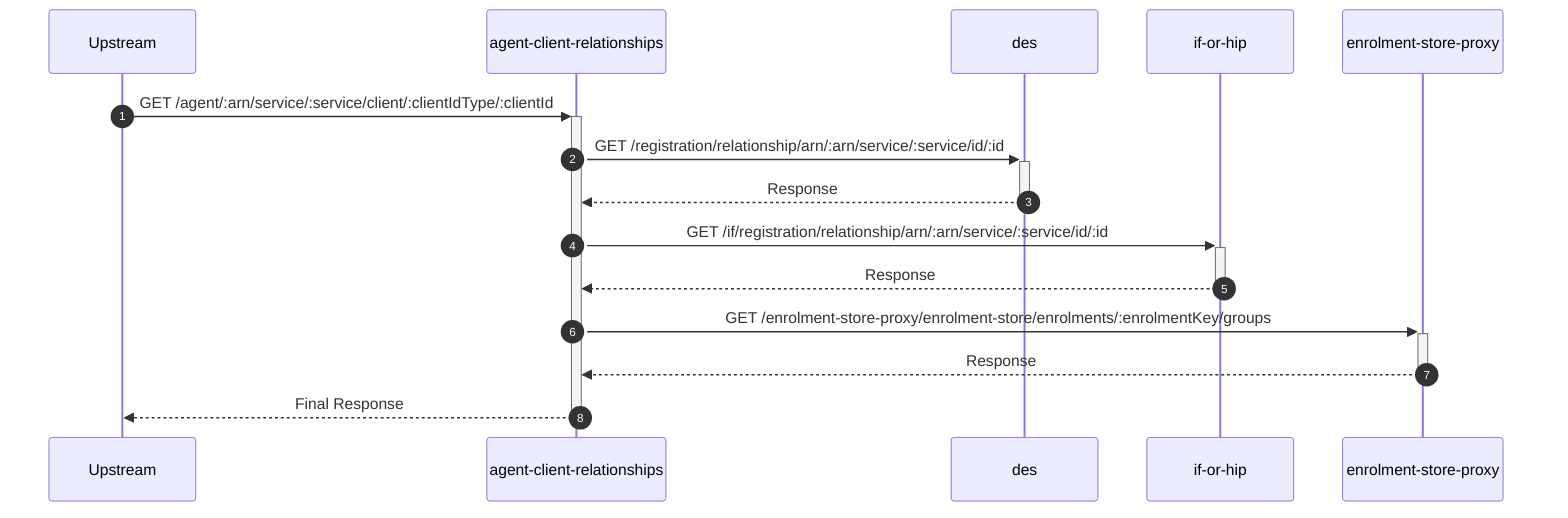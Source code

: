 sequenceDiagram
    autonumber
    participant Upstream
    participant agent-client-relationships
    participant des
    participant if-or-hip
    participant enrolment-store-proxy

    Upstream->>+agent-client-relationships: GET /agent/:arn/service/:service/client/:clientIdType/:clientId
    agent-client-relationships->>+des: GET /registration/relationship/arn/:arn/service/:service/id/:id
    des-->>-agent-client-relationships: Response
    agent-client-relationships->>+if-or-hip: GET /if/registration/relationship/arn/:arn/service/:service/id/:id
    if-or-hip-->>-agent-client-relationships: Response
    agent-client-relationships->>+enrolment-store-proxy: GET /enrolment-store-proxy/enrolment-store/enrolments/:enrolmentKey/groups
    enrolment-store-proxy-->>-agent-client-relationships: Response
    agent-client-relationships-->>-Upstream: Final Response